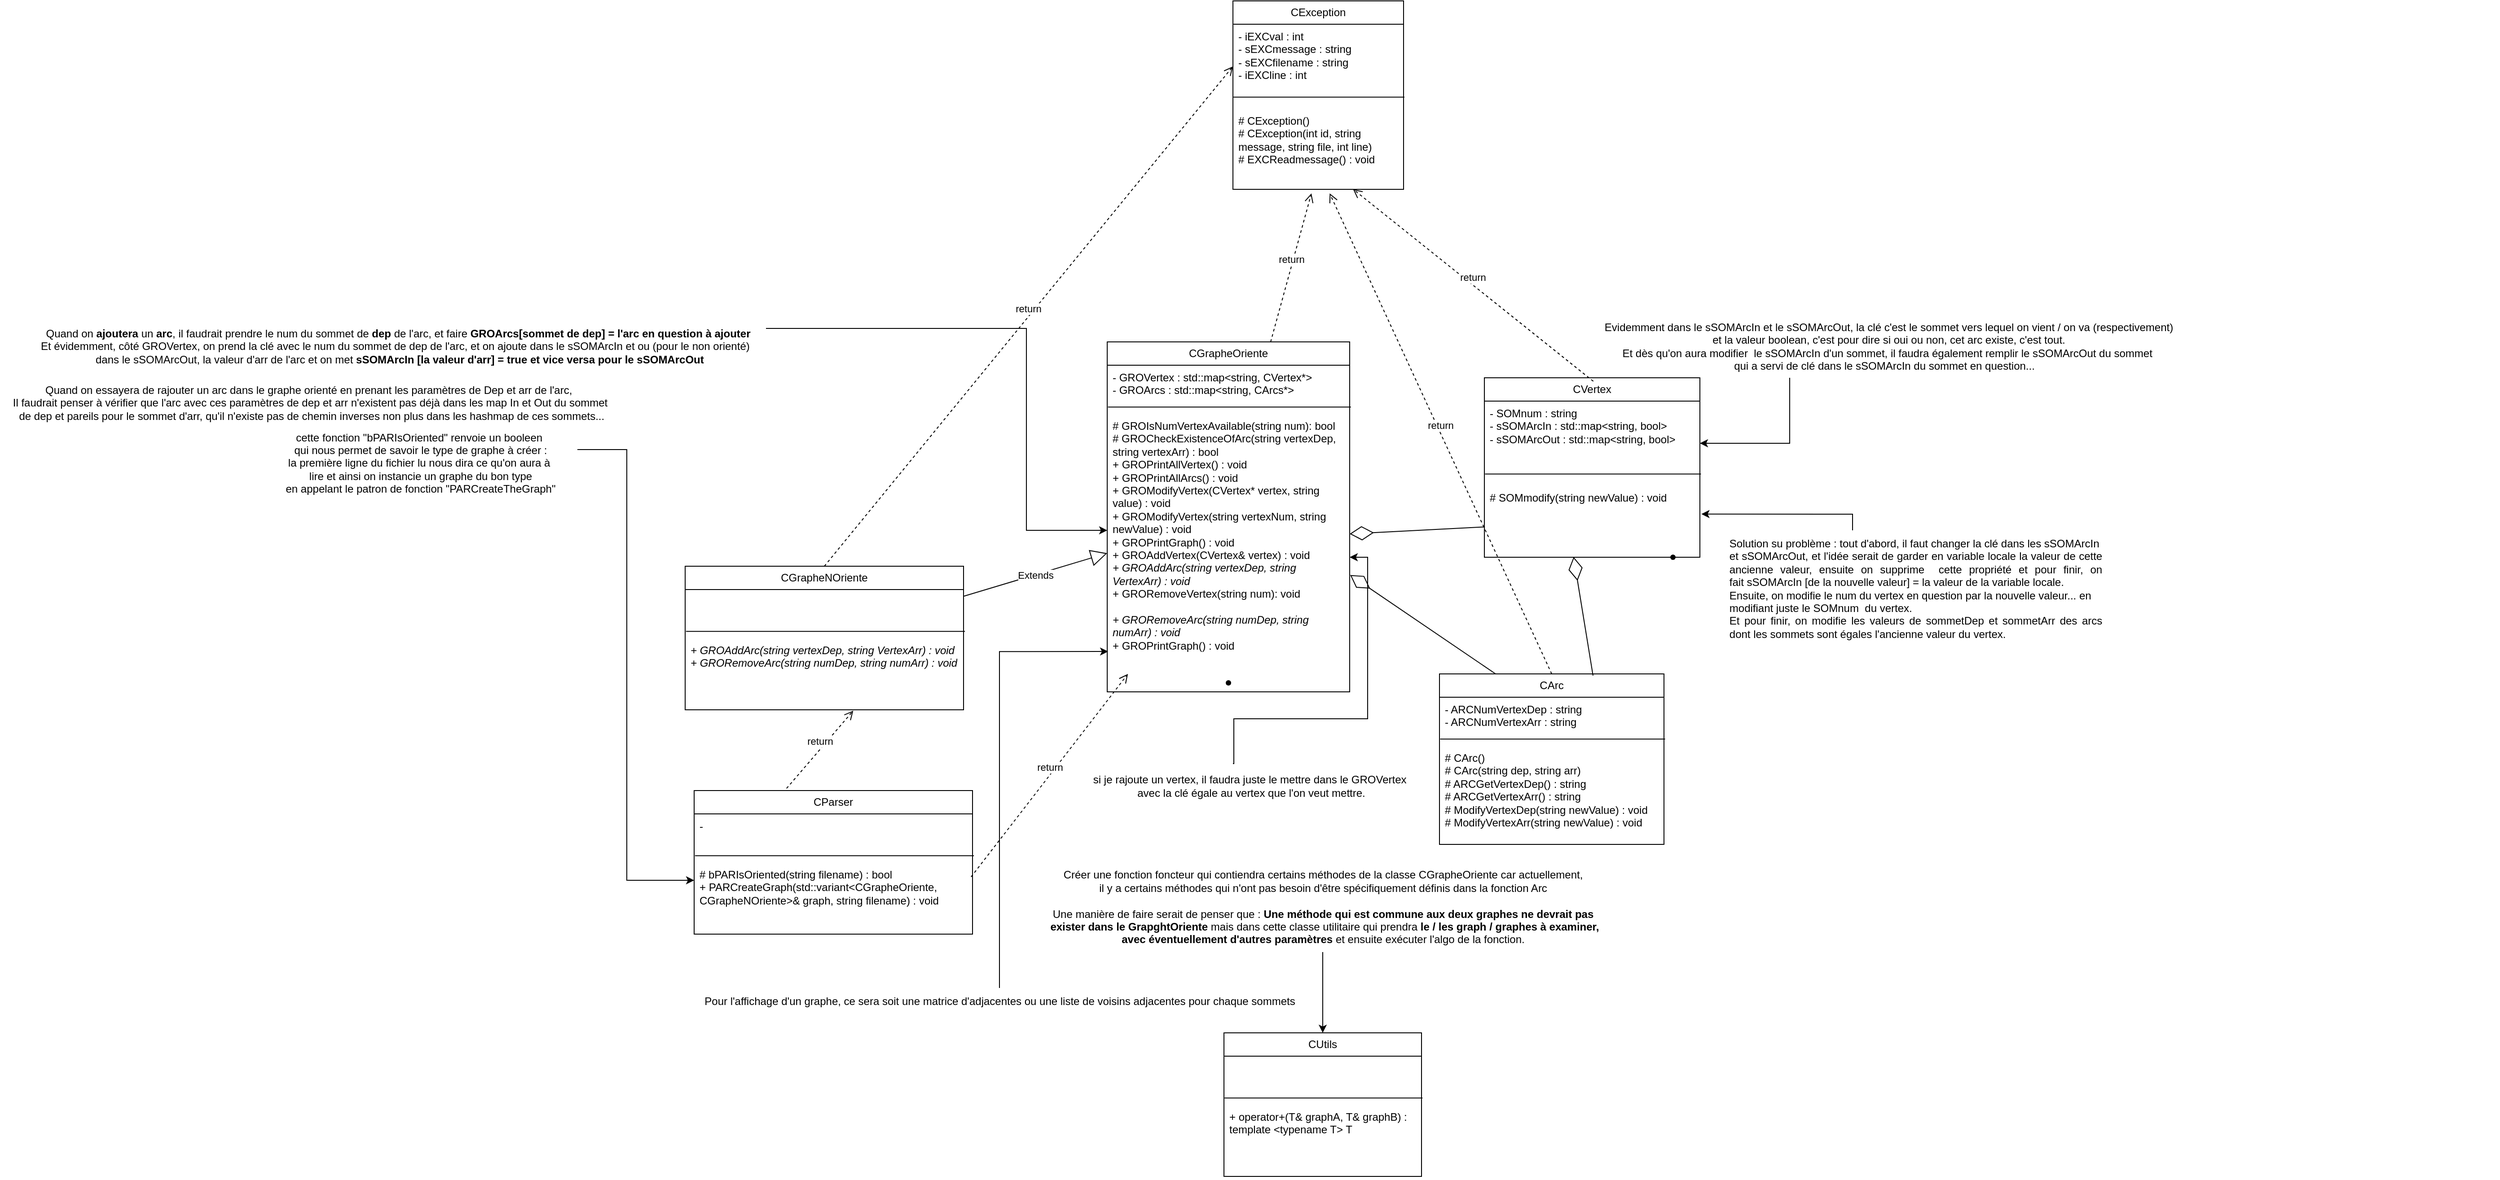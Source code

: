 <mxfile version="24.0.4" type="device">
  <diagram id="C5RBs43oDa-KdzZeNtuy" name="Page-1">
    <mxGraphModel dx="2944" dy="1886" grid="1" gridSize="10" guides="1" tooltips="1" connect="1" arrows="1" fold="1" page="1" pageScale="1" pageWidth="827" pageHeight="1169" math="0" shadow="0">
      <root>
        <mxCell id="WIyWlLk6GJQsqaUBKTNV-0" />
        <mxCell id="WIyWlLk6GJQsqaUBKTNV-1" parent="WIyWlLk6GJQsqaUBKTNV-0" />
        <mxCell id="fmbFDOLSk-g1tTLBn8m_-1" value="CGrapheOriente" style="swimlane;fontStyle=0;childLayout=stackLayout;horizontal=1;startSize=26;fillColor=none;horizontalStack=0;resizeParent=1;resizeParentMax=0;resizeLast=0;collapsible=1;marginBottom=0;whiteSpace=wrap;html=1;" parent="WIyWlLk6GJQsqaUBKTNV-1" vertex="1">
          <mxGeometry x="130" y="90" width="270" height="390" as="geometry" />
        </mxCell>
        <mxCell id="fmbFDOLSk-g1tTLBn8m_-2" value="- GROVertex : std::map&amp;lt;string, CVertex*&amp;gt;&lt;div&gt;- GROArcs : std::map&amp;lt;string, CArcs*&amp;gt;&lt;/div&gt;&lt;div&gt;&lt;br&gt;&lt;/div&gt;&lt;div&gt;&lt;br&gt;&lt;/div&gt;" style="text;strokeColor=none;fillColor=none;align=left;verticalAlign=top;spacingLeft=4;spacingRight=4;overflow=hidden;rotatable=0;points=[[0,0.5],[1,0.5]];portConstraint=eastwest;whiteSpace=wrap;html=1;shadow=0;" parent="fmbFDOLSk-g1tTLBn8m_-1" vertex="1">
          <mxGeometry y="26" width="270" height="54" as="geometry" />
        </mxCell>
        <mxCell id="fmbFDOLSk-g1tTLBn8m_-4" value="&lt;span style=&quot;background-color: initial;&quot;&gt;# GROIsNumVertexAvailable(string num): bool&lt;/span&gt;&lt;br&gt;&lt;div&gt;# GROCheckExistenceOfArc(string vertexDep, string vertexArr) : bool&lt;br&gt;&lt;/div&gt;&lt;div&gt;+ GROPrintAllVertex() : void&lt;/div&gt;&lt;div&gt;+ GROPrintAllArcs() : void&lt;/div&gt;&lt;div&gt;+ GROModifyVertex(CVertex* vertex, string value) : void&lt;/div&gt;&lt;div&gt;+ GROModifyVertex(string vertexNum, string newValue) : void&lt;br&gt;&lt;/div&gt;&lt;div&gt;+ GROPrintGraph() : void&lt;/div&gt;&lt;div&gt;+ GROAddVertex(CVertex&amp;amp; vertex) : void&lt;/div&gt;&lt;div&gt;&lt;div style=&quot;border-color: var(--border-color);&quot;&gt;&lt;i&gt;+ GROAddArc(string vertexDep, string VertexArr) : void&lt;/i&gt;&lt;/div&gt;&lt;/div&gt;&lt;div&gt;+ GRORemoveVertex(string num): void&lt;/div&gt;&lt;div&gt;&lt;br&gt;&lt;/div&gt;&lt;div&gt;&lt;div&gt;&lt;i&gt;+ GRORemoveArc(string numDep, string numArr) : void&lt;/i&gt;&lt;/div&gt;&lt;/div&gt;&lt;div&gt;&lt;div&gt;+ GROPrintGraph() : void&lt;/div&gt;&lt;/div&gt;&lt;div&gt;&lt;br&gt;&lt;/div&gt;&lt;div&gt;&lt;br&gt;&lt;/div&gt;" style="text;strokeColor=none;fillColor=none;align=left;verticalAlign=top;spacingLeft=4;spacingRight=4;overflow=hidden;rotatable=0;points=[[0,0.5],[1,0.5]];portConstraint=eastwest;whiteSpace=wrap;html=1;" parent="fmbFDOLSk-g1tTLBn8m_-1" vertex="1">
          <mxGeometry y="80" width="270" height="290" as="geometry" />
        </mxCell>
        <mxCell id="fmbFDOLSk-g1tTLBn8m_-5" value="" style="endArrow=none;html=1;rounded=0;exitX=0.003;exitY=0.864;exitDx=0;exitDy=0;exitPerimeter=0;entryX=1.005;entryY=0.864;entryDx=0;entryDy=0;entryPerimeter=0;" parent="fmbFDOLSk-g1tTLBn8m_-1" source="fmbFDOLSk-g1tTLBn8m_-2" target="fmbFDOLSk-g1tTLBn8m_-2" edge="1">
          <mxGeometry width="50" height="50" relative="1" as="geometry">
            <mxPoint x="160" y="260" as="sourcePoint" />
            <mxPoint x="210" y="210" as="targetPoint" />
          </mxGeometry>
        </mxCell>
        <mxCell id="aSlPxgay4dl9dSOuCyVQ-21" value="" style="edgeStyle=orthogonalEdgeStyle;rounded=0;orthogonalLoop=1;jettySize=auto;html=1;" parent="fmbFDOLSk-g1tTLBn8m_-1" target="fmbFDOLSk-g1tTLBn8m_-4" edge="1">
          <mxGeometry relative="1" as="geometry">
            <mxPoint x="140" y="470" as="sourcePoint" />
            <Array as="points">
              <mxPoint x="141" y="470" />
              <mxPoint x="141" y="420" />
              <mxPoint x="290" y="420" />
              <mxPoint x="290" y="240" />
            </Array>
          </mxGeometry>
        </mxCell>
        <mxCell id="YMa9OIgM9HhuB_QN7jro-11" value="" style="shape=waypoint;sketch=0;size=6;pointerEvents=1;points=[];fillColor=none;resizable=0;rotatable=0;perimeter=centerPerimeter;snapToPoint=1;" parent="fmbFDOLSk-g1tTLBn8m_-1" vertex="1">
          <mxGeometry y="370" width="270" height="20" as="geometry" />
        </mxCell>
        <mxCell id="fmbFDOLSk-g1tTLBn8m_-10" value="Extends" style="endArrow=block;endSize=16;endFill=0;html=1;rounded=0;" parent="WIyWlLk6GJQsqaUBKTNV-1" source="fmbFDOLSk-g1tTLBn8m_-26" target="fmbFDOLSk-g1tTLBn8m_-1" edge="1">
          <mxGeometry width="160" relative="1" as="geometry">
            <mxPoint x="240" y="500" as="sourcePoint" />
            <mxPoint x="360" y="360" as="targetPoint" />
          </mxGeometry>
        </mxCell>
        <mxCell id="fmbFDOLSk-g1tTLBn8m_-21" value="CArc" style="swimlane;fontStyle=0;childLayout=stackLayout;horizontal=1;startSize=26;fillColor=none;horizontalStack=0;resizeParent=1;resizeParentMax=0;resizeLast=0;collapsible=1;marginBottom=0;whiteSpace=wrap;html=1;" parent="WIyWlLk6GJQsqaUBKTNV-1" vertex="1">
          <mxGeometry x="500" y="460" width="250" height="190" as="geometry" />
        </mxCell>
        <mxCell id="fmbFDOLSk-g1tTLBn8m_-22" value="&lt;div&gt;- ARCNumVertexDep : string&lt;/div&gt;&lt;div&gt;- ARCNumVertexArr : string&lt;/div&gt;&lt;div&gt;&lt;br&gt;&lt;/div&gt;" style="text;strokeColor=none;fillColor=none;align=left;verticalAlign=top;spacingLeft=4;spacingRight=4;overflow=hidden;rotatable=0;points=[[0,0.5],[1,0.5]];portConstraint=eastwest;whiteSpace=wrap;html=1;shadow=0;" parent="fmbFDOLSk-g1tTLBn8m_-21" vertex="1">
          <mxGeometry y="26" width="250" height="54" as="geometry" />
        </mxCell>
        <mxCell id="fmbFDOLSk-g1tTLBn8m_-25" value="" style="endArrow=none;html=1;rounded=0;exitX=0.003;exitY=0.864;exitDx=0;exitDy=0;exitPerimeter=0;entryX=1.005;entryY=0.864;entryDx=0;entryDy=0;entryPerimeter=0;" parent="fmbFDOLSk-g1tTLBn8m_-21" source="fmbFDOLSk-g1tTLBn8m_-22" target="fmbFDOLSk-g1tTLBn8m_-22" edge="1">
          <mxGeometry width="50" height="50" relative="1" as="geometry">
            <mxPoint x="160" y="260" as="sourcePoint" />
            <mxPoint x="210" y="210" as="targetPoint" />
          </mxGeometry>
        </mxCell>
        <mxCell id="fmbFDOLSk-g1tTLBn8m_-24" value="# CArc()&lt;div&gt;# CArc(string dep, string arr)&lt;/div&gt;&lt;div&gt;# ARCGetVertexDep() : string&lt;/div&gt;&lt;div&gt;# ARCGetVertexArr() : string&lt;/div&gt;&lt;div&gt;# ModifyVertexDep(string newValue) : void&lt;/div&gt;&lt;div&gt;# ModifyVertexArr(string newValue) : void&lt;/div&gt;" style="text;strokeColor=none;fillColor=none;align=left;verticalAlign=top;spacingLeft=4;spacingRight=4;overflow=hidden;rotatable=0;points=[[0,0.5],[1,0.5]];portConstraint=eastwest;whiteSpace=wrap;html=1;" parent="fmbFDOLSk-g1tTLBn8m_-21" vertex="1">
          <mxGeometry y="80" width="250" height="110" as="geometry" />
        </mxCell>
        <mxCell id="fmbFDOLSk-g1tTLBn8m_-26" value="CGrapheNOriente" style="swimlane;fontStyle=0;childLayout=stackLayout;horizontal=1;startSize=26;fillColor=none;horizontalStack=0;resizeParent=1;resizeParentMax=0;resizeLast=0;collapsible=1;marginBottom=0;whiteSpace=wrap;html=1;" parent="WIyWlLk6GJQsqaUBKTNV-1" vertex="1">
          <mxGeometry x="-340" y="340" width="310" height="160" as="geometry" />
        </mxCell>
        <mxCell id="fmbFDOLSk-g1tTLBn8m_-27" value="&lt;div&gt;&lt;br&gt;&lt;/div&gt;" style="text;strokeColor=none;fillColor=none;align=left;verticalAlign=top;spacingLeft=4;spacingRight=4;overflow=hidden;rotatable=0;points=[[0,0.5],[1,0.5]];portConstraint=eastwest;whiteSpace=wrap;html=1;shadow=0;" parent="fmbFDOLSk-g1tTLBn8m_-26" vertex="1">
          <mxGeometry y="26" width="310" height="54" as="geometry" />
        </mxCell>
        <mxCell id="fmbFDOLSk-g1tTLBn8m_-29" value="&lt;i style=&quot;border-color: var(--border-color);&quot;&gt;+ GROAddArc(string vertexDep, string VertexArr) : void&lt;/i&gt;&lt;div&gt;&lt;i style=&quot;border-color: var(--border-color);&quot;&gt;&lt;div&gt;&lt;i&gt;+ GRORemoveArc(string numDep, string numArr) : void&lt;/i&gt;&lt;/div&gt;&lt;div&gt;&lt;div style=&quot;font-style: normal;&quot;&gt;&lt;br&gt;&lt;/div&gt;&lt;/div&gt;&lt;/i&gt;&lt;/div&gt;" style="text;strokeColor=none;fillColor=none;align=left;verticalAlign=top;spacingLeft=4;spacingRight=4;overflow=hidden;rotatable=0;points=[[0,0.5],[1,0.5]];portConstraint=eastwest;whiteSpace=wrap;html=1;" parent="fmbFDOLSk-g1tTLBn8m_-26" vertex="1">
          <mxGeometry y="80" width="310" height="80" as="geometry" />
        </mxCell>
        <mxCell id="fmbFDOLSk-g1tTLBn8m_-30" value="" style="endArrow=none;html=1;rounded=0;exitX=0.003;exitY=0.864;exitDx=0;exitDy=0;exitPerimeter=0;entryX=1.005;entryY=0.864;entryDx=0;entryDy=0;entryPerimeter=0;" parent="fmbFDOLSk-g1tTLBn8m_-26" source="fmbFDOLSk-g1tTLBn8m_-27" target="fmbFDOLSk-g1tTLBn8m_-27" edge="1">
          <mxGeometry width="50" height="50" relative="1" as="geometry">
            <mxPoint x="160" y="260" as="sourcePoint" />
            <mxPoint x="210" y="210" as="targetPoint" />
          </mxGeometry>
        </mxCell>
        <mxCell id="fmbFDOLSk-g1tTLBn8m_-32" value="CParser" style="swimlane;fontStyle=0;childLayout=stackLayout;horizontal=1;startSize=26;fillColor=none;horizontalStack=0;resizeParent=1;resizeParentMax=0;resizeLast=0;collapsible=1;marginBottom=0;whiteSpace=wrap;html=1;" parent="WIyWlLk6GJQsqaUBKTNV-1" vertex="1">
          <mxGeometry x="-330" y="590" width="310" height="160" as="geometry" />
        </mxCell>
        <mxCell id="fmbFDOLSk-g1tTLBn8m_-33" value="&lt;div&gt;-&lt;/div&gt;" style="text;strokeColor=none;fillColor=none;align=left;verticalAlign=top;spacingLeft=4;spacingRight=4;overflow=hidden;rotatable=0;points=[[0,0.5],[1,0.5]];portConstraint=eastwest;whiteSpace=wrap;html=1;shadow=0;" parent="fmbFDOLSk-g1tTLBn8m_-32" vertex="1">
          <mxGeometry y="26" width="310" height="54" as="geometry" />
        </mxCell>
        <mxCell id="fmbFDOLSk-g1tTLBn8m_-34" value="# bPARIsOriented(string filename) : bool&lt;div&gt;+ PARCreateGraph(std::variant&amp;lt;CGrapheOriente, CGrapheNOriente&amp;gt;&amp;amp; graph, string filename) : void&lt;/div&gt;&lt;div&gt;&lt;div&gt;&lt;br&gt;&lt;/div&gt;&lt;/div&gt;" style="text;strokeColor=none;fillColor=none;align=left;verticalAlign=top;spacingLeft=4;spacingRight=4;overflow=hidden;rotatable=0;points=[[0,0.5],[1,0.5]];portConstraint=eastwest;whiteSpace=wrap;html=1;" parent="fmbFDOLSk-g1tTLBn8m_-32" vertex="1">
          <mxGeometry y="80" width="310" height="80" as="geometry" />
        </mxCell>
        <mxCell id="fmbFDOLSk-g1tTLBn8m_-35" value="" style="endArrow=none;html=1;rounded=0;exitX=0.003;exitY=0.864;exitDx=0;exitDy=0;exitPerimeter=0;entryX=1.005;entryY=0.864;entryDx=0;entryDy=0;entryPerimeter=0;" parent="fmbFDOLSk-g1tTLBn8m_-32" source="fmbFDOLSk-g1tTLBn8m_-33" target="fmbFDOLSk-g1tTLBn8m_-33" edge="1">
          <mxGeometry width="50" height="50" relative="1" as="geometry">
            <mxPoint x="160" y="260" as="sourcePoint" />
            <mxPoint x="210" y="210" as="targetPoint" />
          </mxGeometry>
        </mxCell>
        <mxCell id="fmbFDOLSk-g1tTLBn8m_-36" value="CException" style="swimlane;fontStyle=0;childLayout=stackLayout;horizontal=1;startSize=26;fillColor=none;horizontalStack=0;resizeParent=1;resizeParentMax=0;resizeLast=0;collapsible=1;marginBottom=0;whiteSpace=wrap;html=1;" parent="WIyWlLk6GJQsqaUBKTNV-1" vertex="1">
          <mxGeometry x="270" y="-290" width="190" height="210" as="geometry" />
        </mxCell>
        <mxCell id="fmbFDOLSk-g1tTLBn8m_-37" value="- iEXCval : int&lt;br&gt;- sEXCmessage : string&lt;br&gt;- sEXCfilename : string&amp;nbsp;&lt;br&gt;- iEXCline : int" style="text;strokeColor=none;fillColor=none;align=left;verticalAlign=top;spacingLeft=4;spacingRight=4;overflow=hidden;rotatable=0;points=[[0,0.5],[1,0.5]];portConstraint=eastwest;whiteSpace=wrap;html=1;shadow=0;" parent="fmbFDOLSk-g1tTLBn8m_-36" vertex="1">
          <mxGeometry y="26" width="190" height="94" as="geometry" />
        </mxCell>
        <mxCell id="fmbFDOLSk-g1tTLBn8m_-38" value="# CException()&lt;br&gt;# CException(int id, string message, string file, int line)&lt;br&gt;# EXCReadmessage() : void" style="text;strokeColor=none;fillColor=none;align=left;verticalAlign=top;spacingLeft=4;spacingRight=4;overflow=hidden;rotatable=0;points=[[0,0.5],[1,0.5]];portConstraint=eastwest;whiteSpace=wrap;html=1;" parent="fmbFDOLSk-g1tTLBn8m_-36" vertex="1">
          <mxGeometry y="120" width="190" height="90" as="geometry" />
        </mxCell>
        <mxCell id="fmbFDOLSk-g1tTLBn8m_-39" value="" style="endArrow=none;html=1;rounded=0;exitX=0.003;exitY=0.864;exitDx=0;exitDy=0;exitPerimeter=0;entryX=1.005;entryY=0.864;entryDx=0;entryDy=0;entryPerimeter=0;" parent="fmbFDOLSk-g1tTLBn8m_-36" source="fmbFDOLSk-g1tTLBn8m_-37" target="fmbFDOLSk-g1tTLBn8m_-37" edge="1">
          <mxGeometry width="50" height="50" relative="1" as="geometry">
            <mxPoint x="160" y="260" as="sourcePoint" />
            <mxPoint x="210" y="210" as="targetPoint" />
          </mxGeometry>
        </mxCell>
        <mxCell id="fmbFDOLSk-g1tTLBn8m_-40" value="CVertex" style="swimlane;fontStyle=0;childLayout=stackLayout;horizontal=1;startSize=26;fillColor=none;horizontalStack=0;resizeParent=1;resizeParentMax=0;resizeLast=0;collapsible=1;marginBottom=0;whiteSpace=wrap;html=1;" parent="WIyWlLk6GJQsqaUBKTNV-1" vertex="1">
          <mxGeometry x="550" y="130" width="240" height="200" as="geometry" />
        </mxCell>
        <mxCell id="fmbFDOLSk-g1tTLBn8m_-41" value="&lt;div&gt;- SOMnum : string&lt;/div&gt;&lt;div&gt;- sSOMArcIn : std::map&amp;lt;string, bool&amp;gt;&lt;/div&gt;&lt;div&gt;- sSOMArcOut : std::map&amp;lt;string, bool&amp;gt;&lt;/div&gt;" style="text;strokeColor=none;fillColor=none;align=left;verticalAlign=top;spacingLeft=4;spacingRight=4;overflow=hidden;rotatable=0;points=[[0,0.5],[1,0.5]];portConstraint=eastwest;whiteSpace=wrap;html=1;shadow=0;" parent="fmbFDOLSk-g1tTLBn8m_-40" vertex="1">
          <mxGeometry y="26" width="240" height="94" as="geometry" />
        </mxCell>
        <mxCell id="fmbFDOLSk-g1tTLBn8m_-42" value="# SOMmodify(string newValue) : void&amp;nbsp;" style="text;strokeColor=none;fillColor=none;align=left;verticalAlign=top;spacingLeft=4;spacingRight=4;overflow=hidden;rotatable=0;points=[[0,0.5],[1,0.5]];portConstraint=eastwest;whiteSpace=wrap;html=1;" parent="fmbFDOLSk-g1tTLBn8m_-40" vertex="1">
          <mxGeometry y="120" width="240" height="80" as="geometry" />
        </mxCell>
        <mxCell id="fmbFDOLSk-g1tTLBn8m_-43" value="" style="endArrow=none;html=1;rounded=0;exitX=0.003;exitY=0.864;exitDx=0;exitDy=0;exitPerimeter=0;entryX=1.005;entryY=0.864;entryDx=0;entryDy=0;entryPerimeter=0;" parent="fmbFDOLSk-g1tTLBn8m_-40" source="fmbFDOLSk-g1tTLBn8m_-41" target="fmbFDOLSk-g1tTLBn8m_-41" edge="1">
          <mxGeometry width="50" height="50" relative="1" as="geometry">
            <mxPoint x="160" y="260" as="sourcePoint" />
            <mxPoint x="210" y="210" as="targetPoint" />
          </mxGeometry>
        </mxCell>
        <mxCell id="YMa9OIgM9HhuB_QN7jro-3" value="" style="endArrow=diamondThin;endFill=0;endSize=24;html=1;rounded=0;entryX=1;entryY=0.462;entryDx=0;entryDy=0;entryPerimeter=0;" parent="WIyWlLk6GJQsqaUBKTNV-1" source="fmbFDOLSk-g1tTLBn8m_-42" target="fmbFDOLSk-g1tTLBn8m_-4" edge="1">
          <mxGeometry width="160" relative="1" as="geometry">
            <mxPoint x="550" y="290" as="sourcePoint" />
            <mxPoint x="540" y="340" as="targetPoint" />
          </mxGeometry>
        </mxCell>
        <mxCell id="YMa9OIgM9HhuB_QN7jro-4" value="" style="endArrow=diamondThin;endFill=0;endSize=24;html=1;rounded=0;entryX=1.002;entryY=0.62;entryDx=0;entryDy=0;entryPerimeter=0;exitX=0.25;exitY=0;exitDx=0;exitDy=0;" parent="WIyWlLk6GJQsqaUBKTNV-1" source="fmbFDOLSk-g1tTLBn8m_-21" target="fmbFDOLSk-g1tTLBn8m_-4" edge="1">
          <mxGeometry width="160" relative="1" as="geometry">
            <mxPoint x="560" y="300" as="sourcePoint" />
            <mxPoint x="410" y="300" as="targetPoint" />
          </mxGeometry>
        </mxCell>
        <mxCell id="YMa9OIgM9HhuB_QN7jro-5" value="" style="endArrow=diamondThin;endFill=0;endSize=24;html=1;rounded=0;exitX=0.684;exitY=0.01;exitDx=0;exitDy=0;exitPerimeter=0;entryX=0.414;entryY=0.995;entryDx=0;entryDy=0;entryPerimeter=0;" parent="WIyWlLk6GJQsqaUBKTNV-1" source="fmbFDOLSk-g1tTLBn8m_-21" target="fmbFDOLSk-g1tTLBn8m_-42" edge="1">
          <mxGeometry width="160" relative="1" as="geometry">
            <mxPoint x="380" y="340" as="sourcePoint" />
            <mxPoint x="640" y="380" as="targetPoint" />
          </mxGeometry>
        </mxCell>
        <mxCell id="YMa9OIgM9HhuB_QN7jro-12" value="" style="edgeStyle=orthogonalEdgeStyle;rounded=0;orthogonalLoop=1;jettySize=auto;html=1;" parent="WIyWlLk6GJQsqaUBKTNV-1" source="asugQtwJvHE6I1Ywr8Jy-1" target="fmbFDOLSk-g1tTLBn8m_-4" edge="1">
          <mxGeometry relative="1" as="geometry">
            <mxPoint x="-190" y="60.0" as="sourcePoint" />
            <mxPoint x="100" y="220" as="targetPoint" />
            <Array as="points">
              <mxPoint x="40" y="75" />
              <mxPoint x="40" y="300" />
            </Array>
          </mxGeometry>
        </mxCell>
        <mxCell id="YMa9OIgM9HhuB_QN7jro-6" value="Quand on essayera de rajouter un arc dans le graphe orienté en prenant les paramètres de Dep et arr de l&#39;arc,&amp;nbsp;&lt;br&gt;Il faudrait penser à vérifier que l&#39;arc avec ces paramètres de dep et arr n&#39;existent pas déjà dans les map In et Out du sommet&lt;br&gt;&amp;nbsp;de dep et pareils&amp;nbsp;pour le sommet d&#39;arr, qu&#39;il n&#39;existe pas de chemin inverses non plus dans les hashmap de ces sommets...&lt;br&gt;&lt;div&gt;&lt;br/&gt;&lt;/div&gt;" style="text;html=1;align=center;verticalAlign=middle;resizable=0;points=[];autosize=1;strokeColor=none;fillColor=none;" parent="WIyWlLk6GJQsqaUBKTNV-1" vertex="1">
          <mxGeometry x="-1103" y="130" width="690" height="70" as="geometry" />
        </mxCell>
        <mxCell id="YMa9OIgM9HhuB_QN7jro-17" value="" style="edgeStyle=orthogonalEdgeStyle;rounded=0;orthogonalLoop=1;jettySize=auto;html=1;" parent="WIyWlLk6GJQsqaUBKTNV-1" source="YMa9OIgM9HhuB_QN7jro-16" target="fmbFDOLSk-g1tTLBn8m_-41" edge="1">
          <mxGeometry relative="1" as="geometry">
            <Array as="points">
              <mxPoint x="890" y="203" />
            </Array>
          </mxGeometry>
        </mxCell>
        <mxCell id="YMa9OIgM9HhuB_QN7jro-16" value="Evidemment dans le sSOMArcIn et le sSOMArcOut, la clé c&#39;est le sommet vers lequel on vient / on va (respectivement)&lt;br&gt;et la valeur boolean, c&#39;est pour dire si oui ou non, cet arc existe, c&#39;est tout.&lt;br&gt;Et dès qu&#39;on aura modifier&amp;nbsp; le&amp;nbsp;&lt;span style=&quot;text-align: left; text-wrap: wrap;&quot;&gt;sSOMArcIn d&#39;un sommet, il faudra également remplir le&amp;nbsp;&lt;/span&gt;&lt;span style=&quot;text-align: left; text-wrap: wrap;&quot;&gt;sSOMArcOut du sommet&amp;nbsp;&lt;/span&gt;&lt;div&gt;&lt;span style=&quot;text-align: left; text-wrap: wrap;&quot;&gt;qui a servi de clé dans le&amp;nbsp;&lt;/span&gt;&lt;span style=&quot;text-align: left; text-wrap: wrap;&quot;&gt;sSOMArcIn&amp;nbsp;du sommet en question...&lt;/span&gt;&lt;span style=&quot;text-align: left; text-wrap: wrap;&quot;&gt;&amp;nbsp;&amp;nbsp;&amp;nbsp;&lt;/span&gt;&lt;/div&gt;" style="text;html=1;align=center;verticalAlign=middle;resizable=0;points=[];autosize=1;strokeColor=none;fillColor=none;" parent="WIyWlLk6GJQsqaUBKTNV-1" vertex="1">
          <mxGeometry x="670" y="60" width="660" height="70" as="geometry" />
        </mxCell>
        <mxCell id="YMa9OIgM9HhuB_QN7jro-19" value="" style="shape=waypoint;sketch=0;size=6;pointerEvents=1;points=[];fillColor=none;resizable=0;rotatable=0;perimeter=centerPerimeter;snapToPoint=1;" parent="WIyWlLk6GJQsqaUBKTNV-1" vertex="1">
          <mxGeometry x="750" y="320" width="20" height="20" as="geometry" />
        </mxCell>
        <mxCell id="jpHtHk-Gjady7nrNkco8-8" value="" style="edgeStyle=orthogonalEdgeStyle;rounded=0;orthogonalLoop=1;jettySize=auto;html=1;entryX=0.5;entryY=0;entryDx=0;entryDy=0;" parent="WIyWlLk6GJQsqaUBKTNV-1" source="YMa9OIgM9HhuB_QN7jro-22" target="jpHtHk-Gjady7nrNkco8-4" edge="1">
          <mxGeometry relative="1" as="geometry" />
        </mxCell>
        <mxCell id="YMa9OIgM9HhuB_QN7jro-22" value="Créer une fonction foncteur qui contiendra certains méthodes de la classe CGrapheOriente car actuellement, &lt;br&gt;il y a certains méthodes qui n&#39;ont pas besoin d&#39;être spécifiquement définis dans la fonction Arc&lt;br&gt;&lt;br&gt;Une manière de faire serait de penser que : &lt;b&gt;Une méthode qui est commune aux deux graphes ne devrait pas&lt;br&gt;&amp;nbsp;exister dans le GrapghtOriente&lt;/b&gt; mais dans cette classe utilitaire qui prendra &lt;b&gt;le / les graph / graphes à examiner, &lt;br&gt;avec éventuellement d&#39;autres paramètres &lt;/b&gt;et ensuite exécuter l&#39;algo de la fonction." style="text;html=1;align=center;verticalAlign=middle;resizable=0;points=[];autosize=1;strokeColor=none;fillColor=none;" parent="WIyWlLk6GJQsqaUBKTNV-1" vertex="1">
          <mxGeometry x="50" y="670" width="640" height="100" as="geometry" />
        </mxCell>
        <mxCell id="aSlPxgay4dl9dSOuCyVQ-1" value="return" style="html=1;verticalAlign=bottom;endArrow=open;dashed=1;endSize=8;curved=0;rounded=0;exitX=0.995;exitY=0.203;exitDx=0;exitDy=0;exitPerimeter=0;" parent="WIyWlLk6GJQsqaUBKTNV-1" source="fmbFDOLSk-g1tTLBn8m_-34" target="fmbFDOLSk-g1tTLBn8m_-4" edge="1">
          <mxGeometry relative="1" as="geometry">
            <mxPoint x="130" y="470" as="sourcePoint" />
            <mxPoint x="50" y="470" as="targetPoint" />
          </mxGeometry>
        </mxCell>
        <mxCell id="aSlPxgay4dl9dSOuCyVQ-2" value="return" style="html=1;verticalAlign=bottom;endArrow=open;dashed=1;endSize=8;curved=0;rounded=0;exitX=0.332;exitY=-0.015;exitDx=0;exitDy=0;entryX=0.604;entryY=1.012;entryDx=0;entryDy=0;entryPerimeter=0;exitPerimeter=0;" parent="WIyWlLk6GJQsqaUBKTNV-1" source="fmbFDOLSk-g1tTLBn8m_-32" target="fmbFDOLSk-g1tTLBn8m_-29" edge="1">
          <mxGeometry relative="1" as="geometry">
            <mxPoint x="138" y="374" as="sourcePoint" />
            <mxPoint y="316" as="targetPoint" />
          </mxGeometry>
        </mxCell>
        <mxCell id="aSlPxgay4dl9dSOuCyVQ-3" value="cette fonction &quot;bPARIsOriented&quot; renvoie un booleen&amp;nbsp;&lt;div&gt;qui nous permet de savoir le type de graphe à créer :&lt;/div&gt;&lt;div&gt;la première ligne du fichier lu nous dira ce qu&#39;on aura à&amp;nbsp;&lt;/div&gt;&lt;div&gt;lire et ainsi on instancie un graphe&amp;nbsp;&lt;span style=&quot;background-color: initial;&quot;&gt;du bon type&lt;/span&gt;&lt;/div&gt;&lt;div&gt;&lt;span style=&quot;background-color: initial;&quot;&gt;&amp;nbsp;en appelant le patron de fonction &quot;&lt;/span&gt;&lt;span style=&quot;background-color: initial;&quot;&gt;PARCreateTheGraph&lt;/span&gt;&lt;span style=&quot;background-color: initial;&quot;&gt;&quot;&lt;/span&gt;&lt;span style=&quot;background-color: initial;&quot;&gt;&amp;nbsp;&lt;/span&gt;&lt;/div&gt;" style="text;html=1;align=center;verticalAlign=middle;resizable=0;points=[];autosize=1;strokeColor=none;fillColor=none;" parent="WIyWlLk6GJQsqaUBKTNV-1" vertex="1">
          <mxGeometry x="-800" y="180" width="330" height="90" as="geometry" />
        </mxCell>
        <mxCell id="aSlPxgay4dl9dSOuCyVQ-4" value="" style="edgeStyle=orthogonalEdgeStyle;rounded=0;orthogonalLoop=1;jettySize=auto;html=1;" parent="WIyWlLk6GJQsqaUBKTNV-1" target="fmbFDOLSk-g1tTLBn8m_-34" edge="1">
          <mxGeometry relative="1" as="geometry">
            <mxPoint x="-460" y="210" as="sourcePoint" />
            <mxPoint x="-280" y="690" as="targetPoint" />
            <Array as="points">
              <mxPoint x="-405" y="210" />
              <mxPoint x="-405" y="690" />
            </Array>
          </mxGeometry>
        </mxCell>
        <mxCell id="aSlPxgay4dl9dSOuCyVQ-5" value="return" style="html=1;verticalAlign=bottom;endArrow=open;dashed=1;endSize=8;curved=0;rounded=0;exitX=0.674;exitY=0;exitDx=0;exitDy=0;exitPerimeter=0;entryX=0.46;entryY=1.05;entryDx=0;entryDy=0;entryPerimeter=0;" parent="WIyWlLk6GJQsqaUBKTNV-1" source="fmbFDOLSk-g1tTLBn8m_-1" target="fmbFDOLSk-g1tTLBn8m_-38" edge="1">
          <mxGeometry relative="1" as="geometry">
            <mxPoint x="340" y="-11" as="sourcePoint" />
            <mxPoint x="581" y="-60" as="targetPoint" />
          </mxGeometry>
        </mxCell>
        <mxCell id="aSlPxgay4dl9dSOuCyVQ-6" value="return" style="html=1;verticalAlign=bottom;endArrow=open;dashed=1;endSize=8;curved=0;rounded=0;exitX=0.002;exitY=1.056;exitDx=0;exitDy=0;exitPerimeter=0;entryX=0.704;entryY=0.998;entryDx=0;entryDy=0;entryPerimeter=0;" parent="WIyWlLk6GJQsqaUBKTNV-1" source="YMa9OIgM9HhuB_QN7jro-16" target="fmbFDOLSk-g1tTLBn8m_-38" edge="1">
          <mxGeometry relative="1" as="geometry">
            <mxPoint x="322" y="100" as="sourcePoint" />
            <mxPoint x="367" y="-65" as="targetPoint" />
          </mxGeometry>
        </mxCell>
        <mxCell id="aSlPxgay4dl9dSOuCyVQ-7" value="return" style="html=1;verticalAlign=bottom;endArrow=open;dashed=1;endSize=8;curved=0;rounded=0;exitX=0.5;exitY=0;exitDx=0;exitDy=0;entryX=0.567;entryY=1.05;entryDx=0;entryDy=0;entryPerimeter=0;" parent="WIyWlLk6GJQsqaUBKTNV-1" source="fmbFDOLSk-g1tTLBn8m_-21" target="fmbFDOLSk-g1tTLBn8m_-38" edge="1">
          <mxGeometry relative="1" as="geometry">
            <mxPoint x="332" y="110" as="sourcePoint" />
            <mxPoint x="377" y="-55" as="targetPoint" />
          </mxGeometry>
        </mxCell>
        <mxCell id="aSlPxgay4dl9dSOuCyVQ-9" value="return" style="html=1;verticalAlign=bottom;endArrow=open;dashed=1;endSize=8;curved=0;rounded=0;exitX=0.5;exitY=0;exitDx=0;exitDy=0;entryX=0;entryY=0.5;entryDx=0;entryDy=0;" parent="WIyWlLk6GJQsqaUBKTNV-1" source="fmbFDOLSk-g1tTLBn8m_-26" target="fmbFDOLSk-g1tTLBn8m_-37" edge="1">
          <mxGeometry relative="1" as="geometry">
            <mxPoint x="352" y="130" as="sourcePoint" />
            <mxPoint x="397" y="-35" as="targetPoint" />
          </mxGeometry>
        </mxCell>
        <mxCell id="aSlPxgay4dl9dSOuCyVQ-14" value="&lt;div style=&quot;text-align: justify;&quot;&gt;&lt;span style=&quot;background-color: initial;&quot;&gt;Solution su problème : tout d&#39;a&lt;/span&gt;&lt;span style=&quot;background-color: initial;&quot;&gt;bord, il faut changer la clé dans les&amp;nbsp;&lt;/span&gt;&lt;span style=&quot;background-color: initial; text-wrap: wrap; text-align: left;&quot;&gt;sSOMArcIn&amp;nbsp; et&amp;nbsp;&lt;/span&gt;&lt;span style=&quot;background-color: initial; text-wrap: wrap; text-align: left;&quot;&gt;sSOMArcOut, et l&#39;idée&amp;nbsp;&lt;/span&gt;&lt;span style=&quot;text-align: left; text-wrap: wrap; background-color: initial;&quot;&gt;serait de garder en variable locale la valeur de cette ancienne valeur, ensuite on supprime&amp;nbsp;&amp;nbsp;&lt;/span&gt;&lt;span style=&quot;text-align: left; background-color: initial; text-wrap: wrap;&quot;&gt;cette propriété et pour finir, on fait&amp;nbsp;&lt;/span&gt;&lt;span style=&quot;text-align: left; background-color: initial; text-wrap: wrap;&quot;&gt;sSOMArcIn&lt;/span&gt;&lt;span style=&quot;text-align: left; background-color: initial; text-wrap: wrap;&quot;&gt;&amp;nbsp;[de la nouvelle valeur] = la valeur de la variable locale.&lt;/span&gt;&lt;/div&gt;&lt;div style=&quot;padding-top: 0px;&quot;&gt;&lt;span style=&quot;text-wrap: wrap; background-color: initial;&quot;&gt;&lt;div style=&quot;text-align: left;&quot;&gt;&lt;span style=&quot;background-color: initial;&quot;&gt;Ensuite, on modifie le num du vertex en question par la nouvelle valeur... en modifiant juste le&amp;nbsp;&lt;/span&gt;&lt;span style=&quot;background-color: initial;&quot;&gt;SOMnum&amp;nbsp; du vertex.&lt;/span&gt;&lt;/div&gt;&lt;/span&gt;&lt;span style=&quot;text-align: left; text-wrap: wrap; background-color: initial;&quot;&gt;&lt;div style=&quot;text-align: justify;&quot;&gt;&lt;span style=&quot;background-color: initial;&quot;&gt;Et pour finir, on modifie les valeurs de sommetDep et sommetArr des arcs dont les sommets sont égales l&#39;ancienne valeur du vertex.&lt;/span&gt;&lt;/div&gt;&lt;/span&gt;&lt;/div&gt;" style="text;html=1;align=center;verticalAlign=middle;resizable=0;points=[];autosize=1;strokeColor=none;fillColor=none;" parent="WIyWlLk6GJQsqaUBKTNV-1" vertex="1">
          <mxGeometry x="380" y="330" width="1300" height="70" as="geometry" />
        </mxCell>
        <mxCell id="aSlPxgay4dl9dSOuCyVQ-20" value="" style="edgeStyle=orthogonalEdgeStyle;rounded=0;orthogonalLoop=1;jettySize=auto;html=1;entryX=1.007;entryY=0.398;entryDx=0;entryDy=0;entryPerimeter=0;" parent="WIyWlLk6GJQsqaUBKTNV-1" target="fmbFDOLSk-g1tTLBn8m_-42" edge="1">
          <mxGeometry relative="1" as="geometry">
            <Array as="points">
              <mxPoint x="960" y="282" />
              <mxPoint x="960" y="282" />
            </Array>
            <mxPoint x="960" y="300" as="sourcePoint" />
            <mxPoint x="940" y="300" as="targetPoint" />
          </mxGeometry>
        </mxCell>
        <mxCell id="asugQtwJvHE6I1Ywr8Jy-0" value="si je rajoute un vertex, il faudra juste le mettre dans le GROVertex&amp;nbsp;&lt;div&gt;avec la clé égale au vertex que l&#39;on veut mettre.&lt;/div&gt;" style="text;html=1;align=center;verticalAlign=middle;resizable=0;points=[];autosize=1;strokeColor=none;fillColor=none;" parent="WIyWlLk6GJQsqaUBKTNV-1" vertex="1">
          <mxGeometry x="100" y="565" width="380" height="40" as="geometry" />
        </mxCell>
        <mxCell id="asugQtwJvHE6I1Ywr8Jy-1" value="Quand on &lt;b&gt;ajoutera &lt;/b&gt;un &lt;b&gt;arc&lt;/b&gt;, il faudrait prendre le num du sommet de &lt;b&gt;dep &lt;/b&gt;de l&#39;arc, et faire &lt;b&gt;GROArcs[sommet de dep] = l&#39;arc en question à ajouter&lt;/b&gt;&lt;br&gt;Et évidemment, côté GROVertex, on prend la clé avec le num du sommet de dep de l&#39;arc, et on ajoute dans le sSOMArcIn et ou (pour le non orienté)&amp;nbsp;&amp;nbsp;&lt;br&gt;&amp;nbsp;dans le sSOMArcOut, la valeur d&#39;arr de l&#39;arc et on met&amp;nbsp;&lt;b&gt;sSOMArcIn&amp;nbsp;[la valeur d&#39;arr] = true et vice versa pour le sSOMArcOut&lt;/b&gt;" style="text;html=1;align=center;verticalAlign=middle;resizable=0;points=[];autosize=1;strokeColor=none;fillColor=none;" parent="WIyWlLk6GJQsqaUBKTNV-1" vertex="1">
          <mxGeometry x="-1070" y="65" width="820" height="60" as="geometry" />
        </mxCell>
        <mxCell id="jpHtHk-Gjady7nrNkco8-4" value="CUtils" style="swimlane;fontStyle=0;childLayout=stackLayout;horizontal=1;startSize=26;fillColor=none;horizontalStack=0;resizeParent=1;resizeParentMax=0;resizeLast=0;collapsible=1;marginBottom=0;whiteSpace=wrap;html=1;" parent="WIyWlLk6GJQsqaUBKTNV-1" vertex="1">
          <mxGeometry x="260" y="860" width="220" height="160" as="geometry" />
        </mxCell>
        <mxCell id="jpHtHk-Gjady7nrNkco8-5" value="&lt;div&gt;&lt;br&gt;&lt;/div&gt;" style="text;strokeColor=none;fillColor=none;align=left;verticalAlign=top;spacingLeft=4;spacingRight=4;overflow=hidden;rotatable=0;points=[[0,0.5],[1,0.5]];portConstraint=eastwest;whiteSpace=wrap;html=1;shadow=0;" parent="jpHtHk-Gjady7nrNkco8-4" vertex="1">
          <mxGeometry y="26" width="220" height="54" as="geometry" />
        </mxCell>
        <mxCell id="jpHtHk-Gjady7nrNkco8-6" value="+ operator+(T&amp;amp; graphA, T&amp;amp; graphB) :&amp;nbsp; template &amp;lt;typename T&amp;gt; T&lt;br&gt;&lt;br&gt;" style="text;strokeColor=none;fillColor=none;align=left;verticalAlign=top;spacingLeft=4;spacingRight=4;overflow=hidden;rotatable=0;points=[[0,0.5],[1,0.5]];portConstraint=eastwest;whiteSpace=wrap;html=1;" parent="jpHtHk-Gjady7nrNkco8-4" vertex="1">
          <mxGeometry y="80" width="220" height="80" as="geometry" />
        </mxCell>
        <mxCell id="jpHtHk-Gjady7nrNkco8-7" value="" style="endArrow=none;html=1;rounded=0;exitX=0.003;exitY=0.864;exitDx=0;exitDy=0;exitPerimeter=0;entryX=1.005;entryY=0.864;entryDx=0;entryDy=0;entryPerimeter=0;" parent="jpHtHk-Gjady7nrNkco8-4" source="jpHtHk-Gjady7nrNkco8-5" target="jpHtHk-Gjady7nrNkco8-5" edge="1">
          <mxGeometry width="50" height="50" relative="1" as="geometry">
            <mxPoint x="160" y="260" as="sourcePoint" />
            <mxPoint x="210" y="210" as="targetPoint" />
          </mxGeometry>
        </mxCell>
        <mxCell id="jnfHrOgmO-1PnQW4RlLw-3" value="" style="edgeStyle=orthogonalEdgeStyle;rounded=0;orthogonalLoop=1;jettySize=auto;html=1;entryX=0.004;entryY=0.914;entryDx=0;entryDy=0;entryPerimeter=0;" edge="1" parent="WIyWlLk6GJQsqaUBKTNV-1" source="jnfHrOgmO-1PnQW4RlLw-0" target="fmbFDOLSk-g1tTLBn8m_-4">
          <mxGeometry relative="1" as="geometry" />
        </mxCell>
        <mxCell id="jnfHrOgmO-1PnQW4RlLw-0" value="Pour l&#39;affichage d&#39;un graphe, ce sera soit une matrice d&#39;adjacentes ou une liste de voisins adjacentes pour chaque sommets" style="text;html=1;align=center;verticalAlign=middle;resizable=0;points=[];autosize=1;strokeColor=none;fillColor=none;" vertex="1" parent="WIyWlLk6GJQsqaUBKTNV-1">
          <mxGeometry x="-330" y="810" width="680" height="30" as="geometry" />
        </mxCell>
      </root>
    </mxGraphModel>
  </diagram>
</mxfile>
